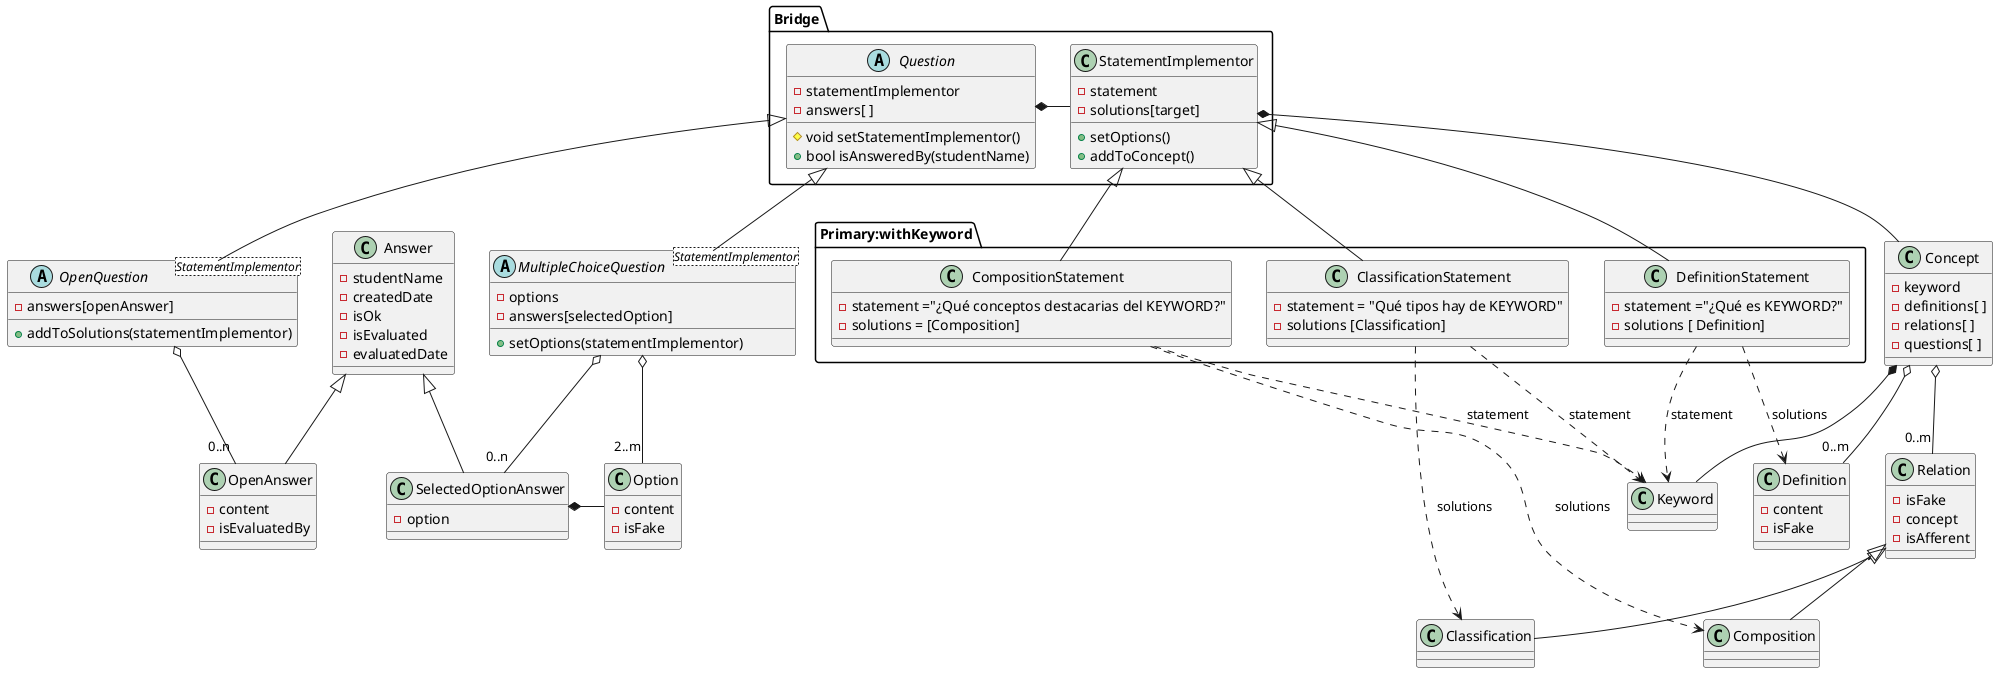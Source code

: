 @startuml ConceptDomainDetailBridge

class Concept {
    - keyword
    - definitions[ ]
    - relations[ ]
    - questions[ ]
}

class Definition {
    - content
    - isFake
}

class Relation {
    - isFake
    - concept
    - isAfferent
}

class Classification

class Composition

package Primary:withKeyword {
    class DefinitionStatement {
        - statement ="¿Qué es KEYWORD?"
        - solutions [ Definition]
    }

    class ClassificationStatement {
        - statement = "Qué tipos hay de KEYWORD"
        - solutions [Classification]
    }

    class CompositionStatement {
        - statement ="¿Qué conceptos destacarias del KEYWORD?"
        - solutions = [Composition]
    }
}

abstract class OpenQuestion<StatementImplementor>{
    -answers[openAnswer]
    + addToSolutions(statementImplementor)
}

class OpenAnswer {
    - content
    - isEvaluatedBy
}

abstract class MultipleChoiceQuestion<StatementImplementor>{
    - options
    - answers[selectedOption]
    + setOptions(statementImplementor)
}

class Option {
    - content
    - isFake
}

class SelectedOptionAnswer {
    - option
}

class Answer {
    - studentName
    - createdDate
    - isOk
    - isEvaluated
    - evaluatedDate
}

package Bridge {
    abstract class Question {
        - statementImplementor
        - answers[ ]
        # void setStatementImplementor()
        + bool isAnsweredBy(studentName)
    }

    class StatementImplementor {
        - statement
        - solutions[target]
        + setOptions()
        + addToConcept()
    }

}

Question <|-- OpenQuestion
Question <|-- MultipleChoiceQuestion

OpenQuestion o--"0..n" OpenAnswer
MultipleChoiceQuestion o--"2..m" Option
MultipleChoiceQuestion o--"0..n" SelectedOptionAnswer
SelectedOptionAnswer *- Option
Answer <|-- OpenAnswer
Answer <|-- SelectedOptionAnswer

Question *- StatementImplementor
StatementImplementor *-- Concept

StatementImplementor <|-- DefinitionStatement
StatementImplementor <|-- ClassificationStatement
StatementImplementor <|-- CompositionStatement

DefinitionStatement ..> Keyword :statement
ClassificationStatement ..> Keyword :statement
CompositionStatement ..> Keyword: statement

DefinitionStatement ..> Definition :solutions
ClassificationStatement ..> Classification :solutions
CompositionStatement ..-> Composition:solutions

Concept *-- Keyword
Concept o--"0..m" Definition
Concept o-- "0..m" Relation
Relation <|-- Classification
Relation <|-- Composition

@enduml
